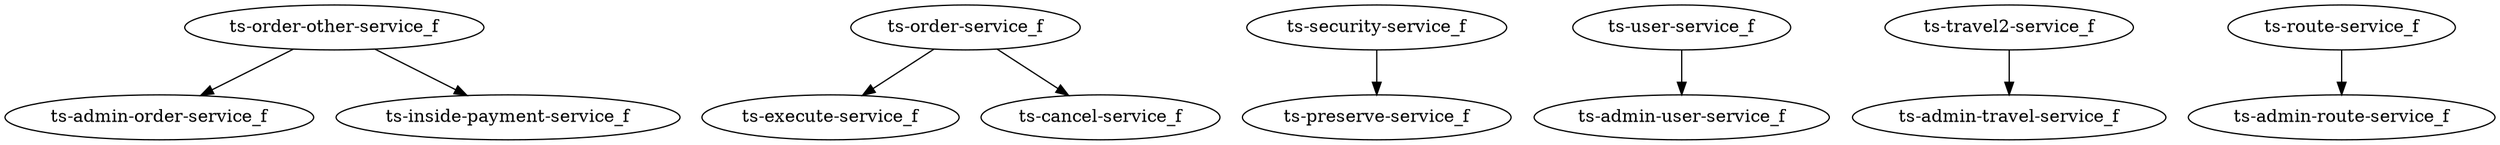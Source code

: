 digraph g {
   "ts-order-other-service_f" -> "ts-admin-order-service_f" [arrowtail=none, arrowhead=normal]; 
   "ts-order-service_f" -> "ts-execute-service_f" [arrowtail=none, arrowhead=normal]; 
   "ts-security-service_f" -> "ts-preserve-service_f" [arrowtail=none, arrowhead=normal]; 
   "ts-user-service_f" -> "ts-admin-user-service_f" [arrowtail=none, arrowhead=normal]; 
   "ts-travel2-service_f" -> "ts-admin-travel-service_f" [arrowtail=none, arrowhead=normal]; 
   "ts-order-other-service_f" -> "ts-inside-payment-service_f" [arrowtail=none, arrowhead=normal]; 
   "ts-route-service_f" -> "ts-admin-route-service_f" [arrowtail=none, arrowhead=normal]; 
   "ts-order-service_f" -> "ts-cancel-service_f" [arrowtail=none, arrowhead=normal]; 
}